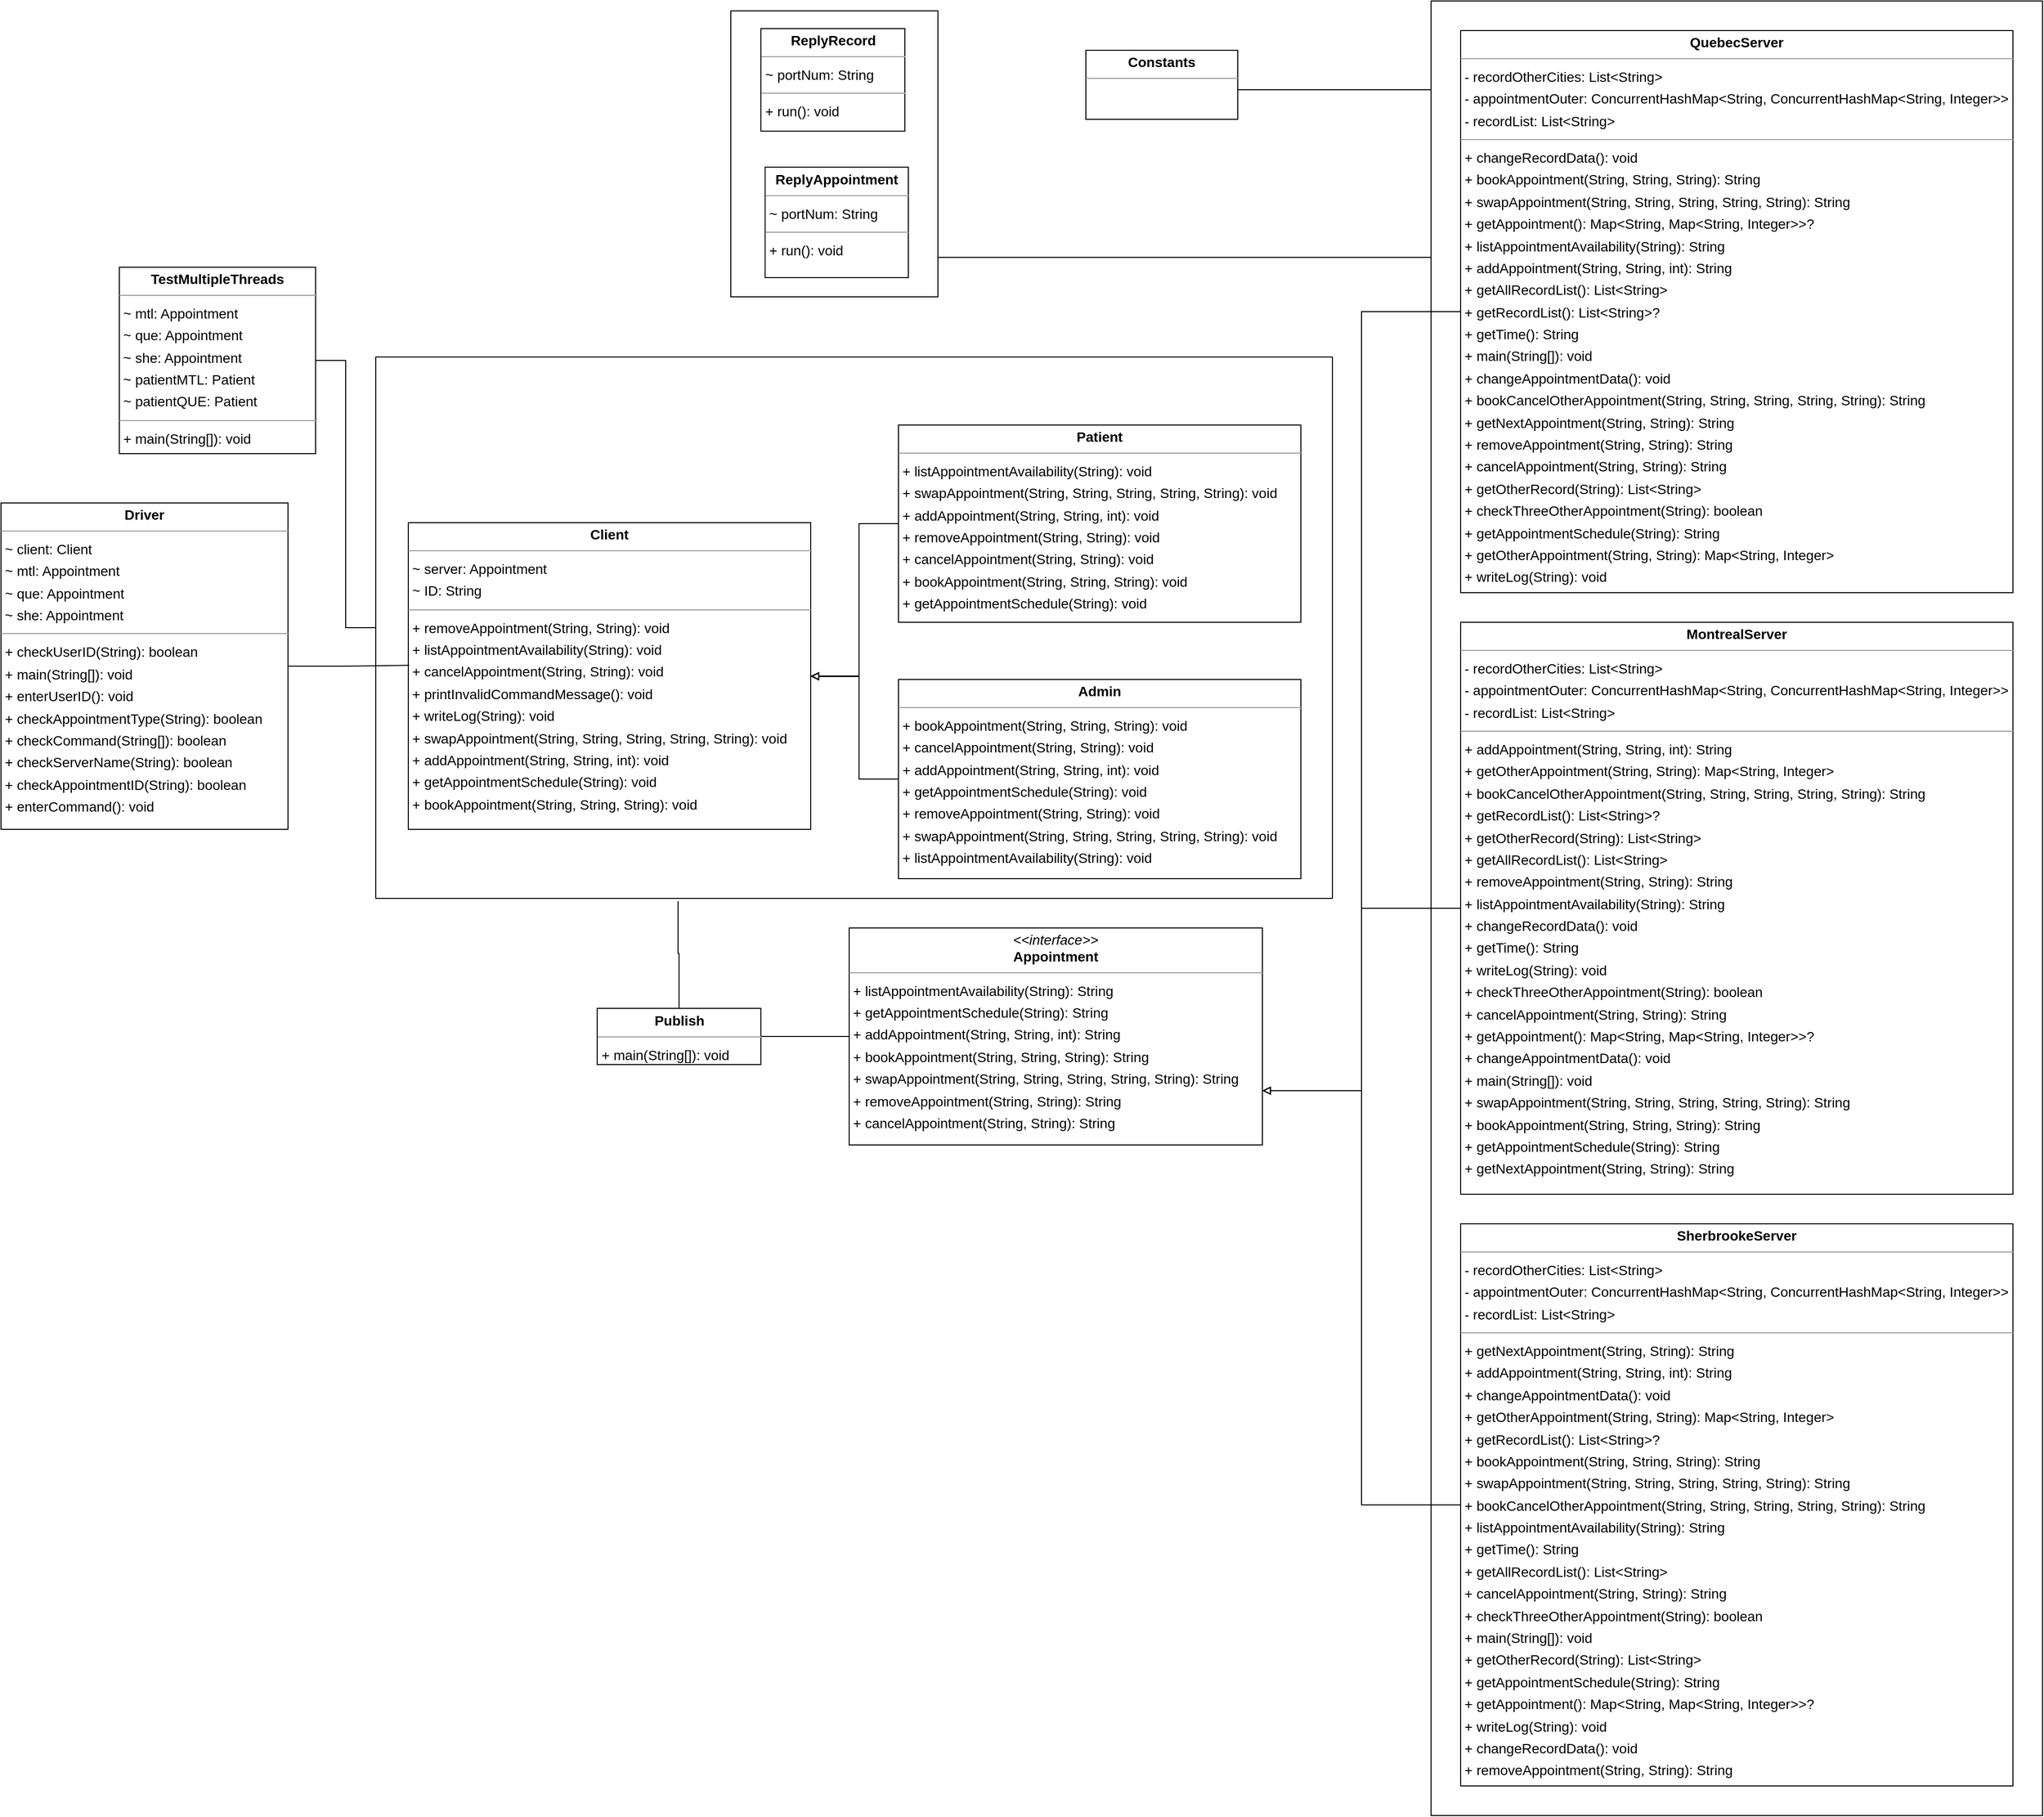 <mxfile version="16.4.0" type="device"><diagram id="Ym8_urLE13OQGBEu8fND" name="Page-2"><mxGraphModel dx="1845" dy="1856" grid="1" gridSize="10" guides="1" tooltips="1" connect="1" arrows="1" fold="1" page="1" pageScale="1" pageWidth="827" pageHeight="1169" math="0" shadow="0"><root><mxCell id="dteI2FaEduQIHwwVeW6l-0"/><mxCell id="dteI2FaEduQIHwwVeW6l-1" parent="dteI2FaEduQIHwwVeW6l-0"/><mxCell id="dteI2FaEduQIHwwVeW6l-2" value="" style="rounded=0;whiteSpace=wrap;html=1;" parent="dteI2FaEduQIHwwVeW6l-1" vertex="1"><mxGeometry x="120" y="-110" width="210" height="290" as="geometry"/></mxCell><mxCell id="dteI2FaEduQIHwwVeW6l-3" style="edgeStyle=orthogonalEdgeStyle;rounded=0;orthogonalLoop=1;jettySize=auto;html=1;entryX=1;entryY=0.5;entryDx=0;entryDy=0;endArrow=none;endFill=0;strokeColor=#000000;" parent="dteI2FaEduQIHwwVeW6l-1" source="dteI2FaEduQIHwwVeW6l-5" target="dteI2FaEduQIHwwVeW6l-2" edge="1"><mxGeometry relative="1" as="geometry"><Array as="points"><mxPoint x="330" y="140"/></Array></mxGeometry></mxCell><mxCell id="dteI2FaEduQIHwwVeW6l-4" style="edgeStyle=orthogonalEdgeStyle;rounded=0;orthogonalLoop=1;jettySize=auto;html=1;entryX=1;entryY=0.5;entryDx=0;entryDy=0;endArrow=none;endFill=0;strokeColor=#000000;" parent="dteI2FaEduQIHwwVeW6l-1" source="dteI2FaEduQIHwwVeW6l-5" target="dteI2FaEduQIHwwVeW6l-42" edge="1"><mxGeometry relative="1" as="geometry"><Array as="points"><mxPoint x="634" y="-30"/></Array></mxGeometry></mxCell><mxCell id="dteI2FaEduQIHwwVeW6l-5" value="" style="rounded=0;whiteSpace=wrap;html=1;" parent="dteI2FaEduQIHwwVeW6l-1" vertex="1"><mxGeometry x="830" y="-120" width="620" height="1840" as="geometry"/></mxCell><mxCell id="dteI2FaEduQIHwwVeW6l-8" value="" style="rounded=0;whiteSpace=wrap;html=1;" parent="dteI2FaEduQIHwwVeW6l-1" vertex="1"><mxGeometry x="-240" y="241" width="970" height="549" as="geometry"/></mxCell><mxCell id="dteI2FaEduQIHwwVeW6l-9" style="edgeStyle=orthogonalEdgeStyle;rounded=0;orthogonalLoop=1;jettySize=auto;html=1;endArrow=block;endFill=0;strokeColor=#000000;entryX=1;entryY=0.5;entryDx=0;entryDy=0;" parent="dteI2FaEduQIHwwVeW6l-1" source="dteI2FaEduQIHwwVeW6l-10" target="dteI2FaEduQIHwwVeW6l-11" edge="1"><mxGeometry relative="1" as="geometry"><mxPoint x="200" y="560.0" as="targetPoint"/><Array as="points"><mxPoint x="250" y="669"/><mxPoint x="250" y="565"/></Array></mxGeometry></mxCell><mxCell id="dteI2FaEduQIHwwVeW6l-10" value="&lt;p style=&quot;margin:0px;margin-top:4px;text-align:center;&quot;&gt;&lt;b&gt;Admin&lt;/b&gt;&lt;/p&gt;&lt;hr size=&quot;1&quot;/&gt;&lt;p style=&quot;margin:0 0 0 4px;line-height:1.6;&quot;&gt;+ bookAppointment(String, String, String): void&lt;br/&gt;+ cancelAppointment(String, String): void&lt;br/&gt;+ addAppointment(String, String, int): void&lt;br/&gt;+ getAppointmentSchedule(String): void&lt;br/&gt;+ removeAppointment(String, String): void&lt;br/&gt;+ swapAppointment(String, String, String, String, String): void&lt;br/&gt;+ listAppointmentAvailability(String): void&lt;/p&gt;" style="verticalAlign=top;align=left;overflow=fill;fontSize=14;fontFamily=Helvetica;html=1;rounded=0;shadow=0;comic=0;labelBackgroundColor=none;strokeWidth=1;" parent="dteI2FaEduQIHwwVeW6l-1" vertex="1"><mxGeometry x="290" y="568" width="408" height="202" as="geometry"/></mxCell><mxCell id="dteI2FaEduQIHwwVeW6l-11" value="&lt;p style=&quot;margin: 0px ; margin-top: 4px ; text-align: center&quot;&gt;&lt;b&gt;Client&lt;/b&gt;&lt;/p&gt;&lt;hr size=&quot;1&quot;&gt;&lt;p style=&quot;margin: 0 0 0 4px ; line-height: 1.6&quot;&gt;~ server: Appointment&lt;br&gt;~ ID: String&lt;/p&gt;&lt;hr size=&quot;1&quot;&gt;&lt;p style=&quot;margin: 0 0 0 4px ; line-height: 1.6&quot;&gt;+ removeAppointment(String, String): void&lt;br&gt;+ listAppointmentAvailability(String): void&lt;br&gt;+ cancelAppointment(String, String): void&lt;br&gt;+ printInvalidCommandMessage(): void&lt;br&gt;+ writeLog(String): void&lt;br&gt;+ swapAppointment(String, String, String, String, String): void&lt;br&gt;+ addAppointment(String, String, int): void&lt;br&gt;+ getAppointmentSchedule(String): void&lt;br&gt;+ bookAppointment(String, String, String): void&lt;/p&gt;" style="verticalAlign=top;align=left;overflow=fill;fontSize=14;fontFamily=Helvetica;html=1;rounded=0;shadow=0;comic=0;labelBackgroundColor=none;strokeWidth=1;" parent="dteI2FaEduQIHwwVeW6l-1" vertex="1"><mxGeometry x="-207" y="409" width="408" height="311" as="geometry"/></mxCell><mxCell id="dteI2FaEduQIHwwVeW6l-22" style="edgeStyle=orthogonalEdgeStyle;rounded=0;orthogonalLoop=1;jettySize=auto;html=1;entryX=0.002;entryY=0.465;entryDx=0;entryDy=0;entryPerimeter=0;endArrow=none;endFill=0;" parent="dteI2FaEduQIHwwVeW6l-1" source="dteI2FaEduQIHwwVeW6l-23" target="dteI2FaEduQIHwwVeW6l-11" edge="1"><mxGeometry relative="1" as="geometry"/></mxCell><mxCell id="dteI2FaEduQIHwwVeW6l-23" value="&lt;p style=&quot;margin: 0px ; margin-top: 4px ; text-align: center&quot;&gt;&lt;b&gt;Driver&lt;/b&gt;&lt;/p&gt;&lt;hr size=&quot;1&quot;&gt;&lt;p style=&quot;margin: 0 0 0 4px ; line-height: 1.6&quot;&gt;~ client: Client&lt;br&gt;&lt;span style=&quot;background-color: rgb(255 , 255 , 255)&quot;&gt;~ mtl: Appointment&lt;/span&gt;&lt;br style=&quot;background-color: rgb(255 , 255 , 255)&quot;&gt;&lt;span style=&quot;background-color: rgb(255 , 255 , 255)&quot;&gt;~ que: Appointment&lt;/span&gt;&lt;br style=&quot;background-color: rgb(255 , 255 , 255)&quot;&gt;&lt;span style=&quot;background-color: rgb(255 , 255 , 255)&quot;&gt;~ she: Appointment&lt;/span&gt;&lt;br&gt;&lt;/p&gt;&lt;hr size=&quot;1&quot;&gt;&lt;p style=&quot;margin: 0 0 0 4px ; line-height: 1.6&quot;&gt;+ checkUserID(String): boolean&lt;br&gt;+ main(String[]): void&lt;br&gt;+ enterUserID(): void&lt;br&gt;+ checkAppointmentType(String): boolean&lt;br&gt;+ checkCommand(String[]): boolean&lt;br&gt;+ checkServerName(String): boolean&lt;br&gt;+ checkAppointmentID(String): boolean&lt;br&gt;+ enterCommand(): void&lt;/p&gt;" style="verticalAlign=top;align=left;overflow=fill;fontSize=14;fontFamily=Helvetica;html=1;rounded=0;shadow=0;comic=0;labelBackgroundColor=none;strokeWidth=1;" parent="dteI2FaEduQIHwwVeW6l-1" vertex="1"><mxGeometry x="-620" y="389" width="291" height="331" as="geometry"/></mxCell><mxCell id="IVmDPFK9ctkXfsp6B1GA-1" style="edgeStyle=orthogonalEdgeStyle;rounded=0;orthogonalLoop=1;jettySize=auto;html=1;entryX=1;entryY=0.75;entryDx=0;entryDy=0;endArrow=block;endFill=0;" parent="dteI2FaEduQIHwwVeW6l-1" source="dteI2FaEduQIHwwVeW6l-25" target="uzeHw1pRiGG20EiTJj60-0" edge="1"><mxGeometry relative="1" as="geometry"/></mxCell><mxCell id="dteI2FaEduQIHwwVeW6l-25" value="&lt;p style=&quot;margin: 0px ; margin-top: 4px ; text-align: center&quot;&gt;&lt;b&gt;MontrealServer&lt;/b&gt;&lt;/p&gt;&lt;hr size=&quot;1&quot;&gt;&lt;p style=&quot;margin: 0 0 0 4px ; line-height: 1.6&quot;&gt;&lt;span style=&quot;background-color: rgb(255 , 255 , 255)&quot;&gt;- recordOtherCities: List&amp;lt;String&amp;gt;&lt;/span&gt;&lt;br style=&quot;background-color: rgb(255 , 255 , 255)&quot;&gt;&lt;span style=&quot;background-color: rgb(255 , 255 , 255)&quot;&gt;- appointmentOuter: ConcurrentHashMap&amp;lt;String, ConcurrentHashMap&amp;lt;String, Integer&amp;gt;&amp;gt;&lt;/span&gt;&lt;br style=&quot;background-color: rgb(255 , 255 , 255)&quot;&gt;&lt;span style=&quot;background-color: rgb(255 , 255 , 255)&quot;&gt;- recordList: List&amp;lt;String&amp;gt;&lt;/span&gt;&lt;/p&gt;&lt;hr size=&quot;1&quot;&gt;&lt;p style=&quot;margin: 0 0 0 4px ; line-height: 1.6&quot;&gt;+ addAppointment(String, String, int): String&lt;br&gt;+ getOtherAppointment(String, String): Map&amp;lt;String, Integer&amp;gt;&lt;br&gt;+ bookCancelOtherAppointment(String, String, String, String, String): String&lt;br&gt;+ getRecordList(): List&amp;lt;String&amp;gt;?&lt;br&gt;+ getOtherRecord(String): List&amp;lt;String&amp;gt;&lt;br&gt;+ getAllRecordList(): List&amp;lt;String&amp;gt;&lt;br&gt;+ removeAppointment(String, String): String&lt;br&gt;+ listAppointmentAvailability(String): String&lt;br&gt;+ changeRecordData(): void&lt;br&gt;+ getTime(): String&lt;br&gt;+ writeLog(String): void&lt;br&gt;+ checkThreeOtherAppointment(String): boolean&lt;br&gt;+ cancelAppointment(String, String): String&lt;br&gt;+ getAppointment(): Map&amp;lt;String, Map&amp;lt;String, Integer&amp;gt;&amp;gt;?&lt;br&gt;+ changeAppointmentData(): void&lt;br&gt;+ main(String[]): void&lt;br&gt;+ swapAppointment(String, String, String, String, String): String&lt;br&gt;+ bookAppointment(String, String, String): String&lt;br&gt;+ getAppointmentSchedule(String): String&lt;br&gt;+ getNextAppointment(String, String): String&lt;/p&gt;" style="verticalAlign=top;align=left;overflow=fill;fontSize=14;fontFamily=Helvetica;html=1;rounded=0;shadow=0;comic=0;labelBackgroundColor=none;strokeWidth=1;" parent="dteI2FaEduQIHwwVeW6l-1" vertex="1"><mxGeometry x="860" y="510" width="560" height="580" as="geometry"/></mxCell><mxCell id="dteI2FaEduQIHwwVeW6l-26" style="edgeStyle=orthogonalEdgeStyle;rounded=0;orthogonalLoop=1;jettySize=auto;html=1;endArrow=block;endFill=0;strokeColor=#000000;" parent="dteI2FaEduQIHwwVeW6l-1" source="dteI2FaEduQIHwwVeW6l-27" target="dteI2FaEduQIHwwVeW6l-11" edge="1"><mxGeometry relative="1" as="geometry"><Array as="points"><mxPoint x="250" y="410"/><mxPoint x="250" y="565"/></Array></mxGeometry></mxCell><mxCell id="dteI2FaEduQIHwwVeW6l-27" value="&lt;p style=&quot;margin:0px;margin-top:4px;text-align:center;&quot;&gt;&lt;b&gt;Patient&lt;/b&gt;&lt;/p&gt;&lt;hr size=&quot;1&quot;/&gt;&lt;p style=&quot;margin:0 0 0 4px;line-height:1.6;&quot;&gt;+ listAppointmentAvailability(String): void&lt;br/&gt;+ swapAppointment(String, String, String, String, String): void&lt;br/&gt;+ addAppointment(String, String, int): void&lt;br/&gt;+ removeAppointment(String, String): void&lt;br/&gt;+ cancelAppointment(String, String): void&lt;br/&gt;+ bookAppointment(String, String, String): void&lt;br/&gt;+ getAppointmentSchedule(String): void&lt;/p&gt;" style="verticalAlign=top;align=left;overflow=fill;fontSize=14;fontFamily=Helvetica;html=1;rounded=0;shadow=0;comic=0;labelBackgroundColor=none;strokeWidth=1;" parent="dteI2FaEduQIHwwVeW6l-1" vertex="1"><mxGeometry x="290" y="310" width="408" height="200" as="geometry"/></mxCell><mxCell id="IVmDPFK9ctkXfsp6B1GA-0" style="edgeStyle=orthogonalEdgeStyle;rounded=0;orthogonalLoop=1;jettySize=auto;html=1;entryX=1;entryY=0.75;entryDx=0;entryDy=0;endArrow=block;endFill=0;" parent="dteI2FaEduQIHwwVeW6l-1" source="dteI2FaEduQIHwwVeW6l-29" target="uzeHw1pRiGG20EiTJj60-0" edge="1"><mxGeometry relative="1" as="geometry"/></mxCell><mxCell id="dteI2FaEduQIHwwVeW6l-29" value="&lt;p style=&quot;margin: 0px ; margin-top: 4px ; text-align: center&quot;&gt;&lt;b&gt;QuebecServer&lt;/b&gt;&lt;/p&gt;&lt;hr size=&quot;1&quot;&gt;&lt;p style=&quot;margin: 0 0 0 4px ; line-height: 1.6&quot;&gt;&lt;span style=&quot;background-color: rgb(255 , 255 , 255)&quot;&gt;- recordOtherCities: List&amp;lt;String&amp;gt;&lt;/span&gt;&lt;br style=&quot;background-color: rgb(255 , 255 , 255)&quot;&gt;&lt;span style=&quot;background-color: rgb(255 , 255 , 255)&quot;&gt;- appointmentOuter: ConcurrentHashMap&amp;lt;String, ConcurrentHashMap&amp;lt;String, Integer&amp;gt;&amp;gt;&lt;/span&gt;&lt;br style=&quot;background-color: rgb(255 , 255 , 255)&quot;&gt;&lt;span style=&quot;background-color: rgb(255 , 255 , 255)&quot;&gt;- recordList: List&amp;lt;String&amp;gt;&lt;/span&gt;&lt;/p&gt;&lt;hr size=&quot;1&quot;&gt;&lt;p style=&quot;margin: 0 0 0 4px ; line-height: 1.6&quot;&gt;+ changeRecordData(): void&lt;br&gt;+ bookAppointment(String, String, String): String&lt;br&gt;+ swapAppointment(String, String, String, String, String): String&lt;br&gt;+ getAppointment(): Map&amp;lt;String, Map&amp;lt;String, Integer&amp;gt;&amp;gt;?&lt;br&gt;+ listAppointmentAvailability(String): String&lt;br&gt;+ addAppointment(String, String, int): String&lt;br&gt;+ getAllRecordList(): List&amp;lt;String&amp;gt;&lt;br&gt;+ getRecordList(): List&amp;lt;String&amp;gt;?&lt;br&gt;+ getTime(): String&lt;br&gt;+ main(String[]): void&lt;br&gt;+ changeAppointmentData(): void&lt;br&gt;+ bookCancelOtherAppointment(String, String, String, String, String): String&lt;br&gt;+ getNextAppointment(String, String): String&lt;br&gt;+ removeAppointment(String, String): String&lt;br&gt;+ cancelAppointment(String, String): String&lt;br&gt;+ getOtherRecord(String): List&amp;lt;String&amp;gt;&lt;br&gt;+ checkThreeOtherAppointment(String): boolean&lt;br&gt;+ getAppointmentSchedule(String): String&lt;br&gt;+ getOtherAppointment(String, String): Map&amp;lt;String, Integer&amp;gt;&lt;br&gt;+ writeLog(String): void&lt;/p&gt;" style="verticalAlign=top;align=left;overflow=fill;fontSize=14;fontFamily=Helvetica;html=1;rounded=0;shadow=0;comic=0;labelBackgroundColor=none;strokeWidth=1;" parent="dteI2FaEduQIHwwVeW6l-1" vertex="1"><mxGeometry x="860" y="-90" width="560" height="570" as="geometry"/></mxCell><mxCell id="IVmDPFK9ctkXfsp6B1GA-2" style="edgeStyle=orthogonalEdgeStyle;rounded=0;orthogonalLoop=1;jettySize=auto;html=1;entryX=1;entryY=0.75;entryDx=0;entryDy=0;endArrow=block;endFill=0;" parent="dteI2FaEduQIHwwVeW6l-1" source="dteI2FaEduQIHwwVeW6l-31" target="uzeHw1pRiGG20EiTJj60-0" edge="1"><mxGeometry relative="1" as="geometry"/></mxCell><mxCell id="dteI2FaEduQIHwwVeW6l-31" value="&lt;p style=&quot;margin: 0px ; margin-top: 4px ; text-align: center&quot;&gt;&lt;b&gt;SherbrookeServer&lt;/b&gt;&lt;/p&gt;&lt;hr size=&quot;1&quot;&gt;&lt;p style=&quot;margin: 0 0 0 4px ; line-height: 1.6&quot;&gt;&lt;span style=&quot;background-color: rgb(255 , 255 , 255)&quot;&gt;- recordOtherCities: List&amp;lt;String&amp;gt;&lt;/span&gt;&lt;br style=&quot;background-color: rgb(255 , 255 , 255)&quot;&gt;&lt;span style=&quot;background-color: rgb(255 , 255 , 255)&quot;&gt;- appointmentOuter: ConcurrentHashMap&amp;lt;String, ConcurrentHashMap&amp;lt;String, Integer&amp;gt;&amp;gt;&lt;/span&gt;&lt;br style=&quot;background-color: rgb(255 , 255 , 255)&quot;&gt;&lt;span style=&quot;background-color: rgb(255 , 255 , 255)&quot;&gt;- recordList: List&amp;lt;String&amp;gt;&lt;/span&gt;&lt;br&gt;&lt;/p&gt;&lt;hr size=&quot;1&quot;&gt;&lt;p style=&quot;margin: 0 0 0 4px ; line-height: 1.6&quot;&gt;+ getNextAppointment(String, String): String&lt;br&gt;+ addAppointment(String, String, int): String&lt;br&gt;+ changeAppointmentData(): void&lt;br&gt;+ getOtherAppointment(String, String): Map&amp;lt;String, Integer&amp;gt;&lt;br&gt;+ getRecordList(): List&amp;lt;String&amp;gt;?&lt;br&gt;+ bookAppointment(String, String, String): String&lt;br&gt;+ swapAppointment(String, String, String, String, String): String&lt;br&gt;+ bookCancelOtherAppointment(String, String, String, String, String): String&lt;br&gt;+ listAppointmentAvailability(String): String&lt;br&gt;+ getTime(): String&lt;br&gt;+ getAllRecordList(): List&amp;lt;String&amp;gt;&lt;br&gt;+ cancelAppointment(String, String): String&lt;br&gt;+ checkThreeOtherAppointment(String): boolean&lt;br&gt;+ main(String[]): void&lt;br&gt;+ getOtherRecord(String): List&amp;lt;String&amp;gt;&lt;br&gt;+ getAppointmentSchedule(String): String&lt;br&gt;+ getAppointment(): Map&amp;lt;String, Map&amp;lt;String, Integer&amp;gt;&amp;gt;?&lt;br&gt;+ writeLog(String): void&lt;br&gt;+ changeRecordData(): void&lt;br&gt;+ removeAppointment(String, String): String&lt;/p&gt;" style="verticalAlign=top;align=left;overflow=fill;fontSize=14;fontFamily=Helvetica;html=1;rounded=0;shadow=0;comic=0;labelBackgroundColor=none;strokeWidth=1;" parent="dteI2FaEduQIHwwVeW6l-1" vertex="1"><mxGeometry x="860" y="1120" width="560" height="570" as="geometry"/></mxCell><mxCell id="dteI2FaEduQIHwwVeW6l-41" value="&lt;p style=&quot;margin:0px;margin-top:4px;text-align:center;&quot;&gt;&lt;b&gt;ReplyRecord&lt;/b&gt;&lt;/p&gt;&lt;hr size=&quot;1&quot;/&gt;&lt;p style=&quot;margin:0 0 0 4px;line-height:1.6;&quot;&gt;~ portNum: String&lt;/p&gt;&lt;hr size=&quot;1&quot;/&gt;&lt;p style=&quot;margin:0 0 0 4px;line-height:1.6;&quot;&gt;+ run(): void&lt;/p&gt;" style="verticalAlign=top;align=left;overflow=fill;fontSize=14;fontFamily=Helvetica;html=1;rounded=0;shadow=0;comic=0;labelBackgroundColor=none;strokeWidth=1;" parent="dteI2FaEduQIHwwVeW6l-1" vertex="1"><mxGeometry x="150.5" y="-92" width="146" height="104" as="geometry"/></mxCell><mxCell id="dteI2FaEduQIHwwVeW6l-42" value="&lt;p style=&quot;margin: 0px ; margin-top: 4px ; text-align: center&quot;&gt;&lt;b&gt;Constants&lt;/b&gt;&lt;/p&gt;&lt;hr size=&quot;1&quot;&gt;&lt;p style=&quot;margin: 0 0 0 4px ; line-height: 1.6&quot;&gt;&lt;br&gt;&lt;/p&gt;" style="verticalAlign=top;align=left;overflow=fill;fontSize=14;fontFamily=Helvetica;html=1;rounded=0;shadow=0;comic=0;labelBackgroundColor=none;strokeWidth=1;" parent="dteI2FaEduQIHwwVeW6l-1" vertex="1"><mxGeometry x="480" y="-70" width="154" height="70" as="geometry"/></mxCell><mxCell id="dteI2FaEduQIHwwVeW6l-43" value="&lt;p style=&quot;margin:0px;margin-top:4px;text-align:center;&quot;&gt;&lt;b&gt;ReplyAppointment&lt;/b&gt;&lt;/p&gt;&lt;hr size=&quot;1&quot;/&gt;&lt;p style=&quot;margin:0 0 0 4px;line-height:1.6;&quot;&gt;~ portNum: String&lt;/p&gt;&lt;hr size=&quot;1&quot;/&gt;&lt;p style=&quot;margin:0 0 0 4px;line-height:1.6;&quot;&gt;+ run(): void&lt;/p&gt;" style="verticalAlign=top;align=left;overflow=fill;fontSize=14;fontFamily=Helvetica;html=1;rounded=0;shadow=0;comic=0;labelBackgroundColor=none;strokeWidth=1;" parent="dteI2FaEduQIHwwVeW6l-1" vertex="1"><mxGeometry x="154.75" y="48.5" width="145.25" height="112" as="geometry"/></mxCell><mxCell id="dteI2FaEduQIHwwVeW6l-48" style="edgeStyle=orthogonalEdgeStyle;rounded=0;orthogonalLoop=1;jettySize=auto;html=1;endArrow=none;endFill=0;" parent="dteI2FaEduQIHwwVeW6l-1" source="dteI2FaEduQIHwwVeW6l-49" target="dteI2FaEduQIHwwVeW6l-8" edge="1"><mxGeometry relative="1" as="geometry"/></mxCell><mxCell id="dteI2FaEduQIHwwVeW6l-49" value="&lt;p style=&quot;margin: 0px ; margin-top: 4px ; text-align: center&quot;&gt;&lt;b&gt;TestMultipleThreads&lt;/b&gt;&lt;/p&gt;&lt;hr size=&quot;1&quot;&gt;&lt;p style=&quot;margin: 0 0 0 4px ; line-height: 1.6&quot;&gt;&lt;span style=&quot;background-color: rgb(255 , 255 , 255)&quot;&gt;~ mtl: Appointment&lt;/span&gt;&lt;br style=&quot;background-color: rgb(255 , 255 , 255)&quot;&gt;&lt;span style=&quot;background-color: rgb(255 , 255 , 255)&quot;&gt;~ que: Appointment&lt;/span&gt;&lt;br style=&quot;background-color: rgb(255 , 255 , 255)&quot;&gt;&lt;span style=&quot;background-color: rgb(255 , 255 , 255)&quot;&gt;~ she: Appointment&lt;/span&gt;&lt;br&gt;~ patientMTL: Patient&lt;br&gt;~ patientQUE: Patient&lt;/p&gt;&lt;hr size=&quot;1&quot;&gt;&lt;p style=&quot;margin: 0 0 0 4px ; line-height: 1.6&quot;&gt;+ main(String[]): void&lt;/p&gt;" style="verticalAlign=top;align=left;overflow=fill;fontSize=14;fontFamily=Helvetica;html=1;rounded=0;shadow=0;comic=0;labelBackgroundColor=none;strokeWidth=1;" parent="dteI2FaEduQIHwwVeW6l-1" vertex="1"><mxGeometry x="-500" y="150" width="199" height="189" as="geometry"/></mxCell><mxCell id="uzeHw1pRiGG20EiTJj60-0" value="&lt;p style=&quot;margin: 0px ; margin-top: 4px ; text-align: center&quot;&gt;&lt;i&gt;&amp;lt;&amp;lt;interface&amp;gt;&amp;gt;&lt;/i&gt;&lt;br&gt;&lt;b&gt;Appointment&lt;/b&gt;&lt;/p&gt;&lt;hr size=&quot;1&quot;&gt;&lt;p style=&quot;margin: 0 0 0 4px ; line-height: 1.6&quot;&gt;+ listAppointmentAvailability(String): String&lt;br&gt;+ getAppointmentSchedule(String): String&lt;br&gt;+ addAppointment(String, String, int): String&lt;br&gt;+ bookAppointment(String, String, String): String&lt;br&gt;+ swapAppointment(String, String, String, String, String): String&lt;br&gt;+ removeAppointment(String, String): String&lt;br&gt;+ cancelAppointment(String, String): String&lt;/p&gt;" style="verticalAlign=top;align=left;overflow=fill;fontSize=14;fontFamily=Helvetica;html=1;rounded=0;shadow=0;comic=0;labelBackgroundColor=none;strokeWidth=1;" parent="dteI2FaEduQIHwwVeW6l-1" vertex="1"><mxGeometry x="240" y="820" width="419" height="220" as="geometry"/></mxCell><mxCell id="Lc8ZiiYL4sSzcsVzIbow-1" style="edgeStyle=orthogonalEdgeStyle;rounded=0;orthogonalLoop=1;jettySize=auto;html=1;endArrow=none;endFill=0;" parent="dteI2FaEduQIHwwVeW6l-1" source="Lc8ZiiYL4sSzcsVzIbow-0" target="uzeHw1pRiGG20EiTJj60-0" edge="1"><mxGeometry relative="1" as="geometry"/></mxCell><mxCell id="Lc8ZiiYL4sSzcsVzIbow-2" style="edgeStyle=orthogonalEdgeStyle;rounded=0;orthogonalLoop=1;jettySize=auto;html=1;entryX=0.316;entryY=1.005;entryDx=0;entryDy=0;entryPerimeter=0;endArrow=none;endFill=0;" parent="dteI2FaEduQIHwwVeW6l-1" source="Lc8ZiiYL4sSzcsVzIbow-0" target="dteI2FaEduQIHwwVeW6l-8" edge="1"><mxGeometry relative="1" as="geometry"/></mxCell><mxCell id="Lc8ZiiYL4sSzcsVzIbow-0" value="&lt;p style=&quot;margin:0px;margin-top:4px;text-align:center;&quot;&gt;&lt;b&gt;Publish&lt;/b&gt;&lt;/p&gt;&lt;hr size=&quot;1&quot;/&gt;&lt;p style=&quot;margin:0 0 0 4px;line-height:1.6;&quot;&gt;+ main(String[]): void&lt;/p&gt;" style="verticalAlign=top;align=left;overflow=fill;fontSize=14;fontFamily=Helvetica;html=1;rounded=0;shadow=0;comic=0;labelBackgroundColor=none;strokeWidth=1;" parent="dteI2FaEduQIHwwVeW6l-1" vertex="1"><mxGeometry x="-15.5" y="901.5" width="166" height="57" as="geometry"/></mxCell></root></mxGraphModel></diagram></mxfile>